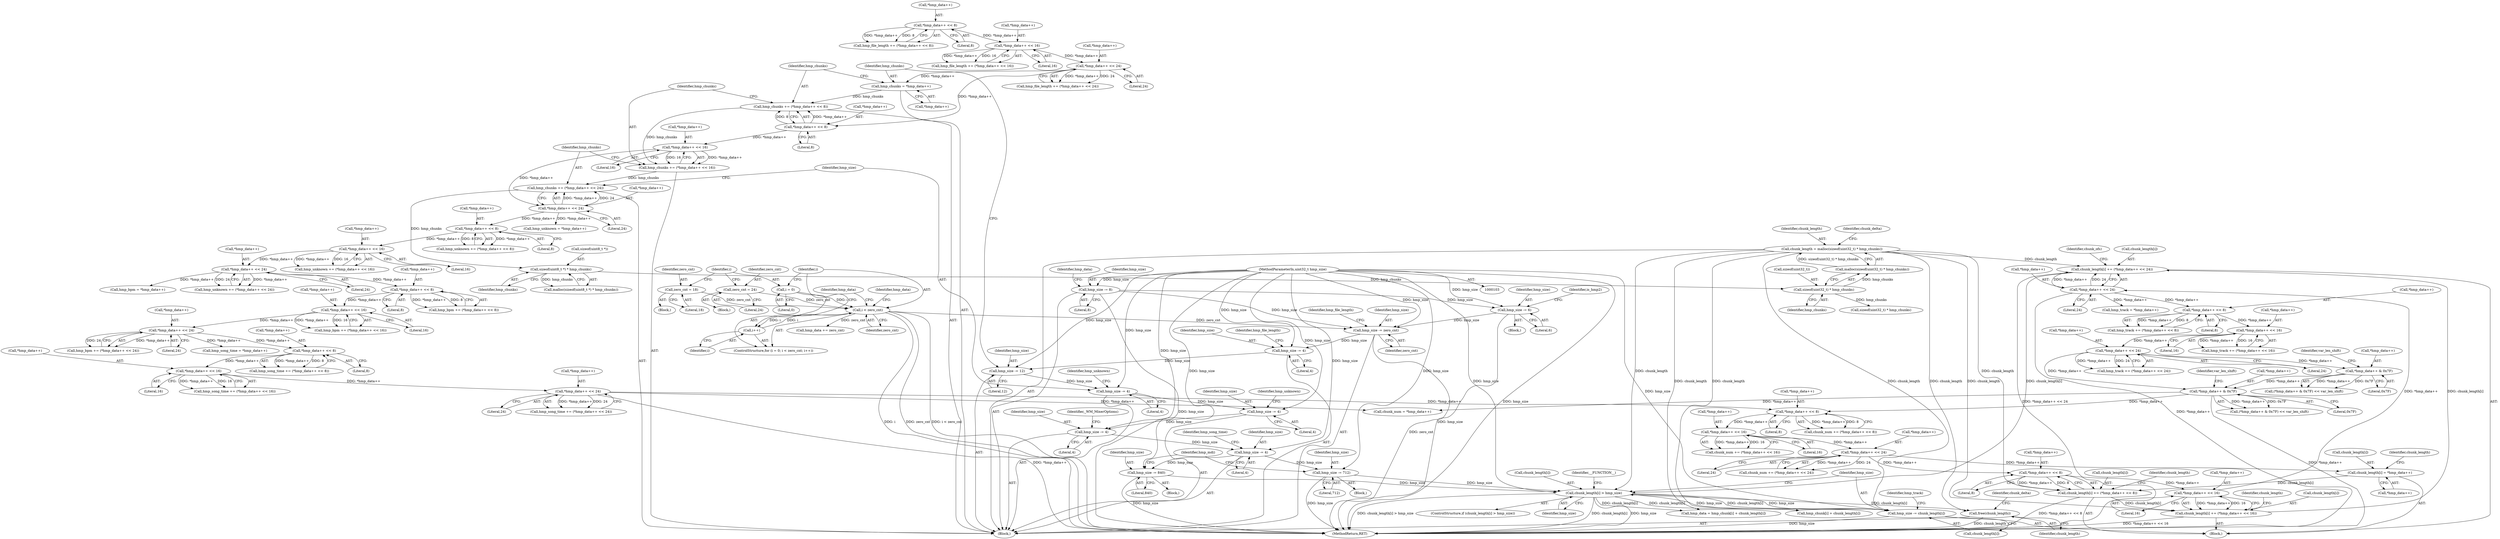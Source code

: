 digraph "0_wildmidi_660b513d99bced8783a4a5984ac2f742c74ebbdd_0@API" {
"1001213" [label="(Call,free(chunk_length))"];
"1000494" [label="(Call,chunk_length = malloc(sizeof(uint32_t) * hmp_chunks))"];
"1000496" [label="(Call,malloc(sizeof(uint32_t) * hmp_chunks))"];
"1000497" [label="(Call,sizeof(uint32_t) * hmp_chunks)"];
"1000490" [label="(Call,sizeof(uint8_t *) * hmp_chunks)"];
"1000327" [label="(Call,hmp_chunks += (*hmp_data++ << 24))"];
"1000329" [label="(Call,*hmp_data++ << 24)"];
"1000322" [label="(Call,*hmp_data++ << 16)"];
"1000315" [label="(Call,*hmp_data++ << 8)"];
"1000292" [label="(Call,*hmp_data++ << 24)"];
"1000285" [label="(Call,*hmp_data++ << 16)"];
"1000278" [label="(Call,*hmp_data++ << 8)"];
"1000320" [label="(Call,hmp_chunks += (*hmp_data++ << 16))"];
"1000313" [label="(Call,hmp_chunks += (*hmp_data++ << 8))"];
"1000308" [label="(Call,hmp_chunks = *hmp_data++)"];
"1000618" [label="(Call,chunk_length[i] > hmp_size)"];
"1000603" [label="(Call,chunk_length[i] += (*hmp_data++ << 24))"];
"1000607" [label="(Call,*hmp_data++ << 24)"];
"1000598" [label="(Call,*hmp_data++ << 16)"];
"1000589" [label="(Call,*hmp_data++ << 8)"];
"1000566" [label="(Call,*hmp_data++ << 24)"];
"1000559" [label="(Call,*hmp_data++ << 16)"];
"1000552" [label="(Call,*hmp_data++ << 8)"];
"1000449" [label="(Call,*hmp_data++ << 24)"];
"1000442" [label="(Call,*hmp_data++ << 16)"];
"1000435" [label="(Call,*hmp_data++ << 8)"];
"1000392" [label="(Call,*hmp_data++ << 24)"];
"1000385" [label="(Call,*hmp_data++ << 16)"];
"1000378" [label="(Call,*hmp_data++ << 8)"];
"1000358" [label="(Call,*hmp_data++ << 24)"];
"1000351" [label="(Call,*hmp_data++ << 16)"];
"1000344" [label="(Call,*hmp_data++ << 8)"];
"1000720" [label="(Call,*hmp_data++ & 0x7F)"];
"1000694" [label="(Call,*hmp_data++ & 0x7F)"];
"1000657" [label="(Call,*hmp_data++ << 24)"];
"1000650" [label="(Call,*hmp_data++ << 16)"];
"1000643" [label="(Call,*hmp_data++ << 8)"];
"1000594" [label="(Call,chunk_length[i] += (*hmp_data++ << 16))"];
"1000585" [label="(Call,chunk_length[i] += (*hmp_data++ << 8))"];
"1000578" [label="(Call,chunk_length[i] = *hmp_data++)"];
"1000631" [label="(Call,hmp_size -= chunk_length[i])"];
"1000105" [label="(MethodParameterIn,uint32_t hmp_size)"];
"1000473" [label="(Call,hmp_size -= 712)"];
"1000454" [label="(Call,hmp_size -= 4)"];
"1000397" [label="(Call,hmp_size -= 4)"];
"1000363" [label="(Call,hmp_size -= 4)"];
"1000334" [label="(Call,hmp_size -= 4)"];
"1000305" [label="(Call,hmp_size -= 12)"];
"1000297" [label="(Call,hmp_size -= 4)"];
"1000268" [label="(Call,hmp_size -= zero_cnt)"];
"1000244" [label="(Call,i < zero_cnt)"];
"1000247" [label="(Call,i++)"];
"1000241" [label="(Call,i = 0)"];
"1000232" [label="(Call,zero_cnt = 18)"];
"1000237" [label="(Call,zero_cnt = 24)"];
"1000210" [label="(Call,hmp_size -= 8)"];
"1000223" [label="(Call,hmp_size -= 6)"];
"1000465" [label="(Call,hmp_size -= 840)"];
"1000643" [label="(Call,*hmp_data++ << 8)"];
"1000241" [label="(Call,i = 0)"];
"1000243" [label="(Literal,0)"];
"1000596" [label="(Identifier,chunk_length)"];
"1000231" [label="(Block,)"];
"1000498" [label="(Call,sizeof(uint32_t))"];
"1000269" [label="(Identifier,hmp_size)"];
"1000585" [label="(Call,chunk_length[i] += (*hmp_data++ << 8))"];
"1000603" [label="(Call,chunk_length[i] += (*hmp_data++ << 24))"];
"1000355" [label="(Literal,16)"];
"1000383" [label="(Call,hmp_bpm += (*hmp_data++ << 16))"];
"1000435" [label="(Call,*hmp_data++ << 8)"];
"1000494" [label="(Call,chunk_length = malloc(sizeof(uint32_t) * hmp_chunks))"];
"1000321" [label="(Identifier,hmp_chunks)"];
"1000500" [label="(Identifier,hmp_chunks)"];
"1000322" [label="(Call,*hmp_data++ << 16)"];
"1000314" [label="(Identifier,hmp_chunks)"];
"1000266" [label="(Identifier,hmp_data)"];
"1000636" [label="(Call,hmp_track = *hmp_data++)"];
"1000495" [label="(Identifier,chunk_length)"];
"1000442" [label="(Call,*hmp_data++ << 16)"];
"1000225" [label="(Literal,6)"];
"1000489" [label="(Call,malloc(sizeof(uint8_t *) * hmp_chunks))"];
"1000344" [label="(Call,*hmp_data++ << 8)"];
"1000348" [label="(Literal,8)"];
"1000283" [label="(Call,hmp_file_length += (*hmp_data++ << 16))"];
"1000491" [label="(Call,sizeof(uint8_t *))"];
"1000602" [label="(Literal,16)"];
"1000433" [label="(Call,hmp_song_time += (*hmp_data++ << 8))"];
"1000545" [label="(Call,chunk_num = *hmp_data++)"];
"1000210" [label="(Call,hmp_size -= 8)"];
"1000614" [label="(Identifier,chunk_ofs)"];
"1001231" [label="(MethodReturn,RET)"];
"1000278" [label="(Call,*hmp_data++ << 8)"];
"1000661" [label="(Literal,24)"];
"1000605" [label="(Identifier,chunk_length)"];
"1000246" [label="(Identifier,zero_cnt)"];
"1000212" [label="(Literal,8)"];
"1000289" [label="(Literal,16)"];
"1000618" [label="(Call,chunk_length[i] > hmp_size)"];
"1000641" [label="(Call,hmp_track += (*hmp_data++ << 8))"];
"1000567" [label="(Call,*hmp_data++)"];
"1000455" [label="(Identifier,hmp_size)"];
"1000305" [label="(Call,hmp_size -= 12)"];
"1000337" [label="(Call,hmp_unknown = *hmp_data++)"];
"1000309" [label="(Identifier,hmp_chunks)"];
"1000234" [label="(Literal,18)"];
"1000604" [label="(Call,chunk_length[i])"];
"1000333" [label="(Literal,24)"];
"1000356" [label="(Call,hmp_unknown += (*hmp_data++ << 24))"];
"1000319" [label="(Literal,8)"];
"1000371" [label="(Call,hmp_bpm = *hmp_data++)"];
"1000550" [label="(Call,chunk_num += (*hmp_data++ << 8))"];
"1000316" [label="(Call,*hmp_data++)"];
"1000292" [label="(Call,*hmp_data++ << 24)"];
"1000219" [label="(Block,)"];
"1000328" [label="(Identifier,hmp_chunks)"];
"1000465" [label="(Call,hmp_size -= 840)"];
"1000323" [label="(Call,*hmp_data++)"];
"1000242" [label="(Identifier,i)"];
"1000589" [label="(Call,*hmp_data++ << 8)"];
"1000450" [label="(Call,*hmp_data++)"];
"1000310" [label="(Call,*hmp_data++)"];
"1000245" [label="(Identifier,i)"];
"1000227" [label="(Identifier,is_hmp2)"];
"1000329" [label="(Call,*hmp_data++ << 24)"];
"1000393" [label="(Call,*hmp_data++)"];
"1000474" [label="(Identifier,hmp_size)"];
"1000446" [label="(Literal,16)"];
"1000560" [label="(Call,*hmp_data++)"];
"1000398" [label="(Identifier,hmp_size)"];
"1000313" [label="(Call,hmp_chunks += (*hmp_data++ << 8))"];
"1000466" [label="(Identifier,hmp_size)"];
"1000335" [label="(Identifier,hmp_size)"];
"1000352" [label="(Call,*hmp_data++)"];
"1000244" [label="(Call,i < zero_cnt)"];
"1000440" [label="(Call,hmp_song_time += (*hmp_data++ << 16))"];
"1000633" [label="(Call,chunk_length[i])"];
"1000334" [label="(Call,hmp_size -= 4)"];
"1000650" [label="(Call,*hmp_data++ << 16)"];
"1000358" [label="(Call,*hmp_data++ << 24)"];
"1000607" [label="(Call,*hmp_data++ << 24)"];
"1000469" [label="(Block,)"];
"1000617" [label="(ControlStructure,if (chunk_length[i] > hmp_size))"];
"1000473" [label="(Call,hmp_size -= 712)"];
"1001213" [label="(Call,free(chunk_length))"];
"1000490" [label="(Call,sizeof(uint8_t *) * hmp_chunks)"];
"1000644" [label="(Call,*hmp_data++)"];
"1000308" [label="(Call,hmp_chunks = *hmp_data++)"];
"1000216" [label="(Identifier,hmp_data)"];
"1000590" [label="(Call,*hmp_data++)"];
"1000285" [label="(Call,*hmp_data++ << 16)"];
"1000475" [label="(Literal,712)"];
"1000247" [label="(Call,i++)"];
"1000724" [label="(Literal,0x7F)"];
"1000367" [label="(Identifier,hmp_unknown)"];
"1000238" [label="(Identifier,zero_cnt)"];
"1000504" [label="(Call,sizeof(uint32_t) * hmp_chunks)"];
"1000611" [label="(Literal,24)"];
"1000376" [label="(Call,hmp_bpm += (*hmp_data++ << 8))"];
"1000582" [label="(Call,*hmp_data++)"];
"1000268" [label="(Call,hmp_size -= zero_cnt)"];
"1000106" [label="(Block,)"];
"1000392" [label="(Call,*hmp_data++ << 24)"];
"1000389" [label="(Literal,16)"];
"1000301" [label="(Identifier,hmp_file_length)"];
"1000397" [label="(Call,hmp_size -= 4)"];
"1000698" [label="(Literal,0x7F)"];
"1000345" [label="(Call,*hmp_data++)"];
"1000232" [label="(Call,zero_cnt = 18)"];
"1000307" [label="(Literal,12)"];
"1000587" [label="(Identifier,chunk_length)"];
"1000563" [label="(Literal,16)"];
"1000658" [label="(Call,*hmp_data++)"];
"1000693" [label="(Call,(*hmp_data++ & 0x7F) << var_len_shift)"];
"1000270" [label="(Identifier,zero_cnt)"];
"1000233" [label="(Identifier,zero_cnt)"];
"1000493" [label="(Identifier,hmp_chunks)"];
"1000363" [label="(Call,hmp_size -= 4)"];
"1000647" [label="(Literal,8)"];
"1000632" [label="(Identifier,hmp_size)"];
"1000458" [label="(Identifier,hmp_song_time)"];
"1000456" [label="(Literal,4)"];
"1000385" [label="(Call,*hmp_data++ << 16)"];
"1000622" [label="(Identifier,hmp_size)"];
"1000364" [label="(Identifier,hmp_size)"];
"1000657" [label="(Call,*hmp_data++ << 24)"];
"1000315" [label="(Call,*hmp_data++ << 8)"];
"1000379" [label="(Call,*hmp_data++)"];
"1000330" [label="(Call,*hmp_data++)"];
"1000362" [label="(Literal,24)"];
"1000566" [label="(Call,*hmp_data++ << 24)"];
"1000721" [label="(Call,*hmp_data++)"];
"1000595" [label="(Call,chunk_length[i])"];
"1000306" [label="(Identifier,hmp_size)"];
"1000651" [label="(Call,*hmp_data++)"];
"1000326" [label="(Literal,16)"];
"1000719" [label="(Call,(*hmp_data++ & 0x7F) << var_len_shift)"];
"1000453" [label="(Literal,24)"];
"1000454" [label="(Call,hmp_size -= 4)"];
"1000631" [label="(Call,hmp_size -= chunk_length[i])"];
"1000619" [label="(Call,chunk_length[i])"];
"1000351" [label="(Call,*hmp_data++ << 16)"];
"1000265" [label="(Call,hmp_data += zero_cnt)"];
"1000556" [label="(Literal,8)"];
"1000695" [label="(Call,*hmp_data++)"];
"1000497" [label="(Call,sizeof(uint32_t) * hmp_chunks)"];
"1000725" [label="(Identifier,var_len_shift)"];
"1000382" [label="(Literal,8)"];
"1000399" [label="(Literal,4)"];
"1000608" [label="(Call,*hmp_data++)"];
"1000390" [label="(Call,hmp_bpm += (*hmp_data++ << 24))"];
"1000297" [label="(Call,hmp_size -= 4)"];
"1000298" [label="(Identifier,hmp_size)"];
"1000272" [label="(Identifier,hmp_file_length)"];
"1000290" [label="(Call,hmp_file_length += (*hmp_data++ << 24))"];
"1000349" [label="(Call,hmp_unknown += (*hmp_data++ << 16))"];
"1000637" [label="(Identifier,hmp_track)"];
"1000655" [label="(Call,hmp_track += (*hmp_data++ << 24))"];
"1000428" [label="(Call,hmp_song_time = *hmp_data++)"];
"1000276" [label="(Call,hmp_file_length += (*hmp_data++ << 8))"];
"1000648" [label="(Call,hmp_track += (*hmp_data++ << 16))"];
"1000299" [label="(Literal,4)"];
"1000223" [label="(Call,hmp_size -= 6)"];
"1000593" [label="(Literal,8)"];
"1000436" [label="(Call,*hmp_data++)"];
"1000296" [label="(Literal,24)"];
"1000559" [label="(Call,*hmp_data++ << 16)"];
"1000586" [label="(Call,chunk_length[i])"];
"1000598" [label="(Call,*hmp_data++ << 16)"];
"1000237" [label="(Call,zero_cnt = 24)"];
"1000570" [label="(Literal,24)"];
"1000293" [label="(Call,*hmp_data++)"];
"1000327" [label="(Call,hmp_chunks += (*hmp_data++ << 24))"];
"1000553" [label="(Call,*hmp_data++)"];
"1000654" [label="(Literal,16)"];
"1000248" [label="(Identifier,i)"];
"1000496" [label="(Call,malloc(sizeof(uint32_t) * hmp_chunks))"];
"1000365" [label="(Literal,4)"];
"1000336" [label="(Literal,4)"];
"1000286" [label="(Call,*hmp_data++)"];
"1001216" [label="(Identifier,chunk_delta)"];
"1000386" [label="(Call,*hmp_data++)"];
"1000502" [label="(Identifier,chunk_delta)"];
"1000279" [label="(Call,*hmp_data++)"];
"1000564" [label="(Call,chunk_num += (*hmp_data++ << 24))"];
"1000579" [label="(Call,chunk_length[i])"];
"1000224" [label="(Identifier,hmp_size)"];
"1000461" [label="(Block,)"];
"1000338" [label="(Identifier,hmp_unknown)"];
"1000447" [label="(Call,hmp_song_time += (*hmp_data++ << 24))"];
"1000342" [label="(Call,hmp_unknown += (*hmp_data++ << 8))"];
"1000557" [label="(Call,chunk_num += (*hmp_data++ << 16))"];
"1000594" [label="(Call,chunk_length[i] += (*hmp_data++ << 16))"];
"1000253" [label="(Identifier,hmp_data)"];
"1000742" [label="(Call,hmp_data = hmp_chunk[i] + chunk_length[i])"];
"1000236" [label="(Block,)"];
"1000599" [label="(Call,*hmp_data++)"];
"1000477" [label="(Identifier,hmp_mdi)"];
"1001214" [label="(Identifier,chunk_length)"];
"1000240" [label="(ControlStructure,for (i = 0; i < zero_cnt; i++))"];
"1000396" [label="(Literal,24)"];
"1000449" [label="(Call,*hmp_data++ << 24)"];
"1000467" [label="(Literal,840)"];
"1000744" [label="(Call,hmp_chunk[i] + chunk_length[i])"];
"1000402" [label="(Identifier,_WM_MixerOptions)"];
"1000552" [label="(Call,*hmp_data++ << 8)"];
"1000694" [label="(Call,*hmp_data++ & 0x7F)"];
"1000282" [label="(Literal,8)"];
"1000625" [label="(Identifier,__FUNCTION__)"];
"1000105" [label="(MethodParameterIn,uint32_t hmp_size)"];
"1000359" [label="(Call,*hmp_data++)"];
"1000439" [label="(Literal,8)"];
"1000578" [label="(Call,chunk_length[i] = *hmp_data++)"];
"1000378" [label="(Call,*hmp_data++ << 8)"];
"1000699" [label="(Identifier,var_len_shift)"];
"1000320" [label="(Call,hmp_chunks += (*hmp_data++ << 16))"];
"1000534" [label="(Block,)"];
"1000443" [label="(Call,*hmp_data++)"];
"1000720" [label="(Call,*hmp_data++ & 0x7F)"];
"1000211" [label="(Identifier,hmp_size)"];
"1000239" [label="(Literal,24)"];
"1001213" -> "1000106"  [label="AST: "];
"1001213" -> "1001214"  [label="CFG: "];
"1001214" -> "1001213"  [label="AST: "];
"1001216" -> "1001213"  [label="CFG: "];
"1001213" -> "1001231"  [label="DDG: chunk_length"];
"1000494" -> "1001213"  [label="DDG: chunk_length"];
"1000618" -> "1001213"  [label="DDG: chunk_length[i]"];
"1000494" -> "1000106"  [label="AST: "];
"1000494" -> "1000496"  [label="CFG: "];
"1000495" -> "1000494"  [label="AST: "];
"1000496" -> "1000494"  [label="AST: "];
"1000502" -> "1000494"  [label="CFG: "];
"1000496" -> "1000494"  [label="DDG: sizeof(uint32_t) * hmp_chunks"];
"1000494" -> "1000585"  [label="DDG: chunk_length"];
"1000494" -> "1000594"  [label="DDG: chunk_length"];
"1000494" -> "1000603"  [label="DDG: chunk_length"];
"1000494" -> "1000618"  [label="DDG: chunk_length"];
"1000494" -> "1000631"  [label="DDG: chunk_length"];
"1000494" -> "1000742"  [label="DDG: chunk_length"];
"1000494" -> "1000744"  [label="DDG: chunk_length"];
"1000496" -> "1000497"  [label="CFG: "];
"1000497" -> "1000496"  [label="AST: "];
"1000497" -> "1000496"  [label="DDG: hmp_chunks"];
"1000497" -> "1000500"  [label="CFG: "];
"1000498" -> "1000497"  [label="AST: "];
"1000500" -> "1000497"  [label="AST: "];
"1000490" -> "1000497"  [label="DDG: hmp_chunks"];
"1000497" -> "1000504"  [label="DDG: hmp_chunks"];
"1000490" -> "1000489"  [label="AST: "];
"1000490" -> "1000493"  [label="CFG: "];
"1000491" -> "1000490"  [label="AST: "];
"1000493" -> "1000490"  [label="AST: "];
"1000489" -> "1000490"  [label="CFG: "];
"1000490" -> "1000489"  [label="DDG: hmp_chunks"];
"1000327" -> "1000490"  [label="DDG: hmp_chunks"];
"1000327" -> "1000106"  [label="AST: "];
"1000327" -> "1000329"  [label="CFG: "];
"1000328" -> "1000327"  [label="AST: "];
"1000329" -> "1000327"  [label="AST: "];
"1000335" -> "1000327"  [label="CFG: "];
"1000329" -> "1000327"  [label="DDG: *hmp_data++"];
"1000329" -> "1000327"  [label="DDG: 24"];
"1000320" -> "1000327"  [label="DDG: hmp_chunks"];
"1000329" -> "1000333"  [label="CFG: "];
"1000330" -> "1000329"  [label="AST: "];
"1000333" -> "1000329"  [label="AST: "];
"1000322" -> "1000329"  [label="DDG: *hmp_data++"];
"1000329" -> "1000337"  [label="DDG: *hmp_data++"];
"1000329" -> "1000344"  [label="DDG: *hmp_data++"];
"1000322" -> "1000320"  [label="AST: "];
"1000322" -> "1000326"  [label="CFG: "];
"1000323" -> "1000322"  [label="AST: "];
"1000326" -> "1000322"  [label="AST: "];
"1000320" -> "1000322"  [label="CFG: "];
"1000322" -> "1000320"  [label="DDG: *hmp_data++"];
"1000322" -> "1000320"  [label="DDG: 16"];
"1000315" -> "1000322"  [label="DDG: *hmp_data++"];
"1000315" -> "1000313"  [label="AST: "];
"1000315" -> "1000319"  [label="CFG: "];
"1000316" -> "1000315"  [label="AST: "];
"1000319" -> "1000315"  [label="AST: "];
"1000313" -> "1000315"  [label="CFG: "];
"1000315" -> "1000313"  [label="DDG: *hmp_data++"];
"1000315" -> "1000313"  [label="DDG: 8"];
"1000292" -> "1000315"  [label="DDG: *hmp_data++"];
"1000292" -> "1000290"  [label="AST: "];
"1000292" -> "1000296"  [label="CFG: "];
"1000293" -> "1000292"  [label="AST: "];
"1000296" -> "1000292"  [label="AST: "];
"1000290" -> "1000292"  [label="CFG: "];
"1000292" -> "1000290"  [label="DDG: *hmp_data++"];
"1000292" -> "1000290"  [label="DDG: 24"];
"1000285" -> "1000292"  [label="DDG: *hmp_data++"];
"1000292" -> "1000308"  [label="DDG: *hmp_data++"];
"1000285" -> "1000283"  [label="AST: "];
"1000285" -> "1000289"  [label="CFG: "];
"1000286" -> "1000285"  [label="AST: "];
"1000289" -> "1000285"  [label="AST: "];
"1000283" -> "1000285"  [label="CFG: "];
"1000285" -> "1000283"  [label="DDG: *hmp_data++"];
"1000285" -> "1000283"  [label="DDG: 16"];
"1000278" -> "1000285"  [label="DDG: *hmp_data++"];
"1000278" -> "1000276"  [label="AST: "];
"1000278" -> "1000282"  [label="CFG: "];
"1000279" -> "1000278"  [label="AST: "];
"1000282" -> "1000278"  [label="AST: "];
"1000276" -> "1000278"  [label="CFG: "];
"1000278" -> "1000276"  [label="DDG: *hmp_data++"];
"1000278" -> "1000276"  [label="DDG: 8"];
"1000320" -> "1000106"  [label="AST: "];
"1000321" -> "1000320"  [label="AST: "];
"1000328" -> "1000320"  [label="CFG: "];
"1000313" -> "1000320"  [label="DDG: hmp_chunks"];
"1000313" -> "1000106"  [label="AST: "];
"1000314" -> "1000313"  [label="AST: "];
"1000321" -> "1000313"  [label="CFG: "];
"1000308" -> "1000313"  [label="DDG: hmp_chunks"];
"1000308" -> "1000106"  [label="AST: "];
"1000308" -> "1000310"  [label="CFG: "];
"1000309" -> "1000308"  [label="AST: "];
"1000310" -> "1000308"  [label="AST: "];
"1000314" -> "1000308"  [label="CFG: "];
"1000618" -> "1000617"  [label="AST: "];
"1000618" -> "1000622"  [label="CFG: "];
"1000619" -> "1000618"  [label="AST: "];
"1000622" -> "1000618"  [label="AST: "];
"1000625" -> "1000618"  [label="CFG: "];
"1000632" -> "1000618"  [label="CFG: "];
"1000618" -> "1001231"  [label="DDG: hmp_size"];
"1000618" -> "1001231"  [label="DDG: chunk_length[i] > hmp_size"];
"1000618" -> "1001231"  [label="DDG: chunk_length[i]"];
"1000603" -> "1000618"  [label="DDG: chunk_length[i]"];
"1000631" -> "1000618"  [label="DDG: hmp_size"];
"1000473" -> "1000618"  [label="DDG: hmp_size"];
"1000465" -> "1000618"  [label="DDG: hmp_size"];
"1000105" -> "1000618"  [label="DDG: hmp_size"];
"1000618" -> "1000631"  [label="DDG: chunk_length[i]"];
"1000618" -> "1000631"  [label="DDG: hmp_size"];
"1000618" -> "1000742"  [label="DDG: chunk_length[i]"];
"1000618" -> "1000744"  [label="DDG: chunk_length[i]"];
"1000603" -> "1000534"  [label="AST: "];
"1000603" -> "1000607"  [label="CFG: "];
"1000604" -> "1000603"  [label="AST: "];
"1000607" -> "1000603"  [label="AST: "];
"1000614" -> "1000603"  [label="CFG: "];
"1000603" -> "1001231"  [label="DDG: *hmp_data++ << 24"];
"1000607" -> "1000603"  [label="DDG: *hmp_data++"];
"1000607" -> "1000603"  [label="DDG: 24"];
"1000594" -> "1000603"  [label="DDG: chunk_length[i]"];
"1000607" -> "1000611"  [label="CFG: "];
"1000608" -> "1000607"  [label="AST: "];
"1000611" -> "1000607"  [label="AST: "];
"1000607" -> "1001231"  [label="DDG: *hmp_data++"];
"1000598" -> "1000607"  [label="DDG: *hmp_data++"];
"1000607" -> "1000636"  [label="DDG: *hmp_data++"];
"1000607" -> "1000643"  [label="DDG: *hmp_data++"];
"1000598" -> "1000594"  [label="AST: "];
"1000598" -> "1000602"  [label="CFG: "];
"1000599" -> "1000598"  [label="AST: "];
"1000602" -> "1000598"  [label="AST: "];
"1000594" -> "1000598"  [label="CFG: "];
"1000598" -> "1000594"  [label="DDG: *hmp_data++"];
"1000598" -> "1000594"  [label="DDG: 16"];
"1000589" -> "1000598"  [label="DDG: *hmp_data++"];
"1000589" -> "1000585"  [label="AST: "];
"1000589" -> "1000593"  [label="CFG: "];
"1000590" -> "1000589"  [label="AST: "];
"1000593" -> "1000589"  [label="AST: "];
"1000585" -> "1000589"  [label="CFG: "];
"1000589" -> "1000585"  [label="DDG: *hmp_data++"];
"1000589" -> "1000585"  [label="DDG: 8"];
"1000566" -> "1000589"  [label="DDG: *hmp_data++"];
"1000566" -> "1000564"  [label="AST: "];
"1000566" -> "1000570"  [label="CFG: "];
"1000567" -> "1000566"  [label="AST: "];
"1000570" -> "1000566"  [label="AST: "];
"1000564" -> "1000566"  [label="CFG: "];
"1000566" -> "1000564"  [label="DDG: *hmp_data++"];
"1000566" -> "1000564"  [label="DDG: 24"];
"1000559" -> "1000566"  [label="DDG: *hmp_data++"];
"1000566" -> "1000578"  [label="DDG: *hmp_data++"];
"1000559" -> "1000557"  [label="AST: "];
"1000559" -> "1000563"  [label="CFG: "];
"1000560" -> "1000559"  [label="AST: "];
"1000563" -> "1000559"  [label="AST: "];
"1000557" -> "1000559"  [label="CFG: "];
"1000559" -> "1000557"  [label="DDG: *hmp_data++"];
"1000559" -> "1000557"  [label="DDG: 16"];
"1000552" -> "1000559"  [label="DDG: *hmp_data++"];
"1000552" -> "1000550"  [label="AST: "];
"1000552" -> "1000556"  [label="CFG: "];
"1000553" -> "1000552"  [label="AST: "];
"1000556" -> "1000552"  [label="AST: "];
"1000550" -> "1000552"  [label="CFG: "];
"1000552" -> "1000550"  [label="DDG: *hmp_data++"];
"1000552" -> "1000550"  [label="DDG: 8"];
"1000449" -> "1000552"  [label="DDG: *hmp_data++"];
"1000720" -> "1000552"  [label="DDG: *hmp_data++"];
"1000449" -> "1000447"  [label="AST: "];
"1000449" -> "1000453"  [label="CFG: "];
"1000450" -> "1000449"  [label="AST: "];
"1000453" -> "1000449"  [label="AST: "];
"1000447" -> "1000449"  [label="CFG: "];
"1000449" -> "1001231"  [label="DDG: *hmp_data++"];
"1000449" -> "1000447"  [label="DDG: *hmp_data++"];
"1000449" -> "1000447"  [label="DDG: 24"];
"1000442" -> "1000449"  [label="DDG: *hmp_data++"];
"1000449" -> "1000545"  [label="DDG: *hmp_data++"];
"1000442" -> "1000440"  [label="AST: "];
"1000442" -> "1000446"  [label="CFG: "];
"1000443" -> "1000442"  [label="AST: "];
"1000446" -> "1000442"  [label="AST: "];
"1000440" -> "1000442"  [label="CFG: "];
"1000442" -> "1000440"  [label="DDG: *hmp_data++"];
"1000442" -> "1000440"  [label="DDG: 16"];
"1000435" -> "1000442"  [label="DDG: *hmp_data++"];
"1000435" -> "1000433"  [label="AST: "];
"1000435" -> "1000439"  [label="CFG: "];
"1000436" -> "1000435"  [label="AST: "];
"1000439" -> "1000435"  [label="AST: "];
"1000433" -> "1000435"  [label="CFG: "];
"1000435" -> "1000433"  [label="DDG: *hmp_data++"];
"1000435" -> "1000433"  [label="DDG: 8"];
"1000392" -> "1000435"  [label="DDG: *hmp_data++"];
"1000392" -> "1000390"  [label="AST: "];
"1000392" -> "1000396"  [label="CFG: "];
"1000393" -> "1000392"  [label="AST: "];
"1000396" -> "1000392"  [label="AST: "];
"1000390" -> "1000392"  [label="CFG: "];
"1000392" -> "1000390"  [label="DDG: *hmp_data++"];
"1000392" -> "1000390"  [label="DDG: 24"];
"1000385" -> "1000392"  [label="DDG: *hmp_data++"];
"1000392" -> "1000428"  [label="DDG: *hmp_data++"];
"1000385" -> "1000383"  [label="AST: "];
"1000385" -> "1000389"  [label="CFG: "];
"1000386" -> "1000385"  [label="AST: "];
"1000389" -> "1000385"  [label="AST: "];
"1000383" -> "1000385"  [label="CFG: "];
"1000385" -> "1000383"  [label="DDG: *hmp_data++"];
"1000385" -> "1000383"  [label="DDG: 16"];
"1000378" -> "1000385"  [label="DDG: *hmp_data++"];
"1000378" -> "1000376"  [label="AST: "];
"1000378" -> "1000382"  [label="CFG: "];
"1000379" -> "1000378"  [label="AST: "];
"1000382" -> "1000378"  [label="AST: "];
"1000376" -> "1000378"  [label="CFG: "];
"1000378" -> "1000376"  [label="DDG: *hmp_data++"];
"1000378" -> "1000376"  [label="DDG: 8"];
"1000358" -> "1000378"  [label="DDG: *hmp_data++"];
"1000358" -> "1000356"  [label="AST: "];
"1000358" -> "1000362"  [label="CFG: "];
"1000359" -> "1000358"  [label="AST: "];
"1000362" -> "1000358"  [label="AST: "];
"1000356" -> "1000358"  [label="CFG: "];
"1000358" -> "1000356"  [label="DDG: *hmp_data++"];
"1000358" -> "1000356"  [label="DDG: 24"];
"1000351" -> "1000358"  [label="DDG: *hmp_data++"];
"1000358" -> "1000371"  [label="DDG: *hmp_data++"];
"1000351" -> "1000349"  [label="AST: "];
"1000351" -> "1000355"  [label="CFG: "];
"1000352" -> "1000351"  [label="AST: "];
"1000355" -> "1000351"  [label="AST: "];
"1000349" -> "1000351"  [label="CFG: "];
"1000351" -> "1000349"  [label="DDG: *hmp_data++"];
"1000351" -> "1000349"  [label="DDG: 16"];
"1000344" -> "1000351"  [label="DDG: *hmp_data++"];
"1000344" -> "1000342"  [label="AST: "];
"1000344" -> "1000348"  [label="CFG: "];
"1000345" -> "1000344"  [label="AST: "];
"1000348" -> "1000344"  [label="AST: "];
"1000342" -> "1000344"  [label="CFG: "];
"1000344" -> "1000342"  [label="DDG: *hmp_data++"];
"1000344" -> "1000342"  [label="DDG: 8"];
"1000720" -> "1000719"  [label="AST: "];
"1000720" -> "1000724"  [label="CFG: "];
"1000721" -> "1000720"  [label="AST: "];
"1000724" -> "1000720"  [label="AST: "];
"1000725" -> "1000720"  [label="CFG: "];
"1000720" -> "1001231"  [label="DDG: *hmp_data++"];
"1000720" -> "1000545"  [label="DDG: *hmp_data++"];
"1000720" -> "1000719"  [label="DDG: *hmp_data++"];
"1000720" -> "1000719"  [label="DDG: 0x7F"];
"1000694" -> "1000720"  [label="DDG: *hmp_data++"];
"1000657" -> "1000720"  [label="DDG: *hmp_data++"];
"1000694" -> "1000693"  [label="AST: "];
"1000694" -> "1000698"  [label="CFG: "];
"1000695" -> "1000694"  [label="AST: "];
"1000698" -> "1000694"  [label="AST: "];
"1000699" -> "1000694"  [label="CFG: "];
"1000694" -> "1000693"  [label="DDG: *hmp_data++"];
"1000694" -> "1000693"  [label="DDG: 0x7F"];
"1000657" -> "1000694"  [label="DDG: *hmp_data++"];
"1000657" -> "1000655"  [label="AST: "];
"1000657" -> "1000661"  [label="CFG: "];
"1000658" -> "1000657"  [label="AST: "];
"1000661" -> "1000657"  [label="AST: "];
"1000655" -> "1000657"  [label="CFG: "];
"1000657" -> "1000655"  [label="DDG: *hmp_data++"];
"1000657" -> "1000655"  [label="DDG: 24"];
"1000650" -> "1000657"  [label="DDG: *hmp_data++"];
"1000650" -> "1000648"  [label="AST: "];
"1000650" -> "1000654"  [label="CFG: "];
"1000651" -> "1000650"  [label="AST: "];
"1000654" -> "1000650"  [label="AST: "];
"1000648" -> "1000650"  [label="CFG: "];
"1000650" -> "1000648"  [label="DDG: *hmp_data++"];
"1000650" -> "1000648"  [label="DDG: 16"];
"1000643" -> "1000650"  [label="DDG: *hmp_data++"];
"1000643" -> "1000641"  [label="AST: "];
"1000643" -> "1000647"  [label="CFG: "];
"1000644" -> "1000643"  [label="AST: "];
"1000647" -> "1000643"  [label="AST: "];
"1000641" -> "1000643"  [label="CFG: "];
"1000643" -> "1000641"  [label="DDG: *hmp_data++"];
"1000643" -> "1000641"  [label="DDG: 8"];
"1000594" -> "1000534"  [label="AST: "];
"1000595" -> "1000594"  [label="AST: "];
"1000605" -> "1000594"  [label="CFG: "];
"1000594" -> "1001231"  [label="DDG: *hmp_data++ << 16"];
"1000585" -> "1000594"  [label="DDG: chunk_length[i]"];
"1000585" -> "1000534"  [label="AST: "];
"1000586" -> "1000585"  [label="AST: "];
"1000596" -> "1000585"  [label="CFG: "];
"1000585" -> "1001231"  [label="DDG: *hmp_data++ << 8"];
"1000578" -> "1000585"  [label="DDG: chunk_length[i]"];
"1000578" -> "1000534"  [label="AST: "];
"1000578" -> "1000582"  [label="CFG: "];
"1000579" -> "1000578"  [label="AST: "];
"1000582" -> "1000578"  [label="AST: "];
"1000587" -> "1000578"  [label="CFG: "];
"1000631" -> "1000534"  [label="AST: "];
"1000631" -> "1000633"  [label="CFG: "];
"1000632" -> "1000631"  [label="AST: "];
"1000633" -> "1000631"  [label="AST: "];
"1000637" -> "1000631"  [label="CFG: "];
"1000631" -> "1001231"  [label="DDG: hmp_size"];
"1000105" -> "1000631"  [label="DDG: hmp_size"];
"1000105" -> "1000103"  [label="AST: "];
"1000105" -> "1001231"  [label="DDG: hmp_size"];
"1000105" -> "1000210"  [label="DDG: hmp_size"];
"1000105" -> "1000223"  [label="DDG: hmp_size"];
"1000105" -> "1000268"  [label="DDG: hmp_size"];
"1000105" -> "1000297"  [label="DDG: hmp_size"];
"1000105" -> "1000305"  [label="DDG: hmp_size"];
"1000105" -> "1000334"  [label="DDG: hmp_size"];
"1000105" -> "1000363"  [label="DDG: hmp_size"];
"1000105" -> "1000397"  [label="DDG: hmp_size"];
"1000105" -> "1000454"  [label="DDG: hmp_size"];
"1000105" -> "1000465"  [label="DDG: hmp_size"];
"1000105" -> "1000473"  [label="DDG: hmp_size"];
"1000473" -> "1000469"  [label="AST: "];
"1000473" -> "1000475"  [label="CFG: "];
"1000474" -> "1000473"  [label="AST: "];
"1000475" -> "1000473"  [label="AST: "];
"1000477" -> "1000473"  [label="CFG: "];
"1000473" -> "1001231"  [label="DDG: hmp_size"];
"1000454" -> "1000473"  [label="DDG: hmp_size"];
"1000454" -> "1000106"  [label="AST: "];
"1000454" -> "1000456"  [label="CFG: "];
"1000455" -> "1000454"  [label="AST: "];
"1000456" -> "1000454"  [label="AST: "];
"1000458" -> "1000454"  [label="CFG: "];
"1000397" -> "1000454"  [label="DDG: hmp_size"];
"1000454" -> "1000465"  [label="DDG: hmp_size"];
"1000397" -> "1000106"  [label="AST: "];
"1000397" -> "1000399"  [label="CFG: "];
"1000398" -> "1000397"  [label="AST: "];
"1000399" -> "1000397"  [label="AST: "];
"1000402" -> "1000397"  [label="CFG: "];
"1000363" -> "1000397"  [label="DDG: hmp_size"];
"1000363" -> "1000106"  [label="AST: "];
"1000363" -> "1000365"  [label="CFG: "];
"1000364" -> "1000363"  [label="AST: "];
"1000365" -> "1000363"  [label="AST: "];
"1000367" -> "1000363"  [label="CFG: "];
"1000334" -> "1000363"  [label="DDG: hmp_size"];
"1000334" -> "1000106"  [label="AST: "];
"1000334" -> "1000336"  [label="CFG: "];
"1000335" -> "1000334"  [label="AST: "];
"1000336" -> "1000334"  [label="AST: "];
"1000338" -> "1000334"  [label="CFG: "];
"1000305" -> "1000334"  [label="DDG: hmp_size"];
"1000305" -> "1000106"  [label="AST: "];
"1000305" -> "1000307"  [label="CFG: "];
"1000306" -> "1000305"  [label="AST: "];
"1000307" -> "1000305"  [label="AST: "];
"1000309" -> "1000305"  [label="CFG: "];
"1000297" -> "1000305"  [label="DDG: hmp_size"];
"1000297" -> "1000106"  [label="AST: "];
"1000297" -> "1000299"  [label="CFG: "];
"1000298" -> "1000297"  [label="AST: "];
"1000299" -> "1000297"  [label="AST: "];
"1000301" -> "1000297"  [label="CFG: "];
"1000268" -> "1000297"  [label="DDG: hmp_size"];
"1000268" -> "1000106"  [label="AST: "];
"1000268" -> "1000270"  [label="CFG: "];
"1000269" -> "1000268"  [label="AST: "];
"1000270" -> "1000268"  [label="AST: "];
"1000272" -> "1000268"  [label="CFG: "];
"1000268" -> "1001231"  [label="DDG: zero_cnt"];
"1000244" -> "1000268"  [label="DDG: zero_cnt"];
"1000210" -> "1000268"  [label="DDG: hmp_size"];
"1000223" -> "1000268"  [label="DDG: hmp_size"];
"1000244" -> "1000240"  [label="AST: "];
"1000244" -> "1000246"  [label="CFG: "];
"1000245" -> "1000244"  [label="AST: "];
"1000246" -> "1000244"  [label="AST: "];
"1000253" -> "1000244"  [label="CFG: "];
"1000266" -> "1000244"  [label="CFG: "];
"1000244" -> "1001231"  [label="DDG: i < zero_cnt"];
"1000244" -> "1001231"  [label="DDG: i"];
"1000244" -> "1001231"  [label="DDG: zero_cnt"];
"1000247" -> "1000244"  [label="DDG: i"];
"1000241" -> "1000244"  [label="DDG: i"];
"1000232" -> "1000244"  [label="DDG: zero_cnt"];
"1000237" -> "1000244"  [label="DDG: zero_cnt"];
"1000244" -> "1000247"  [label="DDG: i"];
"1000244" -> "1000265"  [label="DDG: zero_cnt"];
"1000247" -> "1000240"  [label="AST: "];
"1000247" -> "1000248"  [label="CFG: "];
"1000248" -> "1000247"  [label="AST: "];
"1000245" -> "1000247"  [label="CFG: "];
"1000241" -> "1000240"  [label="AST: "];
"1000241" -> "1000243"  [label="CFG: "];
"1000242" -> "1000241"  [label="AST: "];
"1000243" -> "1000241"  [label="AST: "];
"1000245" -> "1000241"  [label="CFG: "];
"1000232" -> "1000231"  [label="AST: "];
"1000232" -> "1000234"  [label="CFG: "];
"1000233" -> "1000232"  [label="AST: "];
"1000234" -> "1000232"  [label="AST: "];
"1000242" -> "1000232"  [label="CFG: "];
"1000237" -> "1000236"  [label="AST: "];
"1000237" -> "1000239"  [label="CFG: "];
"1000238" -> "1000237"  [label="AST: "];
"1000239" -> "1000237"  [label="AST: "];
"1000242" -> "1000237"  [label="CFG: "];
"1000210" -> "1000106"  [label="AST: "];
"1000210" -> "1000212"  [label="CFG: "];
"1000211" -> "1000210"  [label="AST: "];
"1000212" -> "1000210"  [label="AST: "];
"1000216" -> "1000210"  [label="CFG: "];
"1000210" -> "1001231"  [label="DDG: hmp_size"];
"1000210" -> "1000223"  [label="DDG: hmp_size"];
"1000223" -> "1000219"  [label="AST: "];
"1000223" -> "1000225"  [label="CFG: "];
"1000224" -> "1000223"  [label="AST: "];
"1000225" -> "1000223"  [label="AST: "];
"1000227" -> "1000223"  [label="CFG: "];
"1000223" -> "1001231"  [label="DDG: hmp_size"];
"1000465" -> "1000461"  [label="AST: "];
"1000465" -> "1000467"  [label="CFG: "];
"1000466" -> "1000465"  [label="AST: "];
"1000467" -> "1000465"  [label="AST: "];
"1000477" -> "1000465"  [label="CFG: "];
"1000465" -> "1001231"  [label="DDG: hmp_size"];
}
